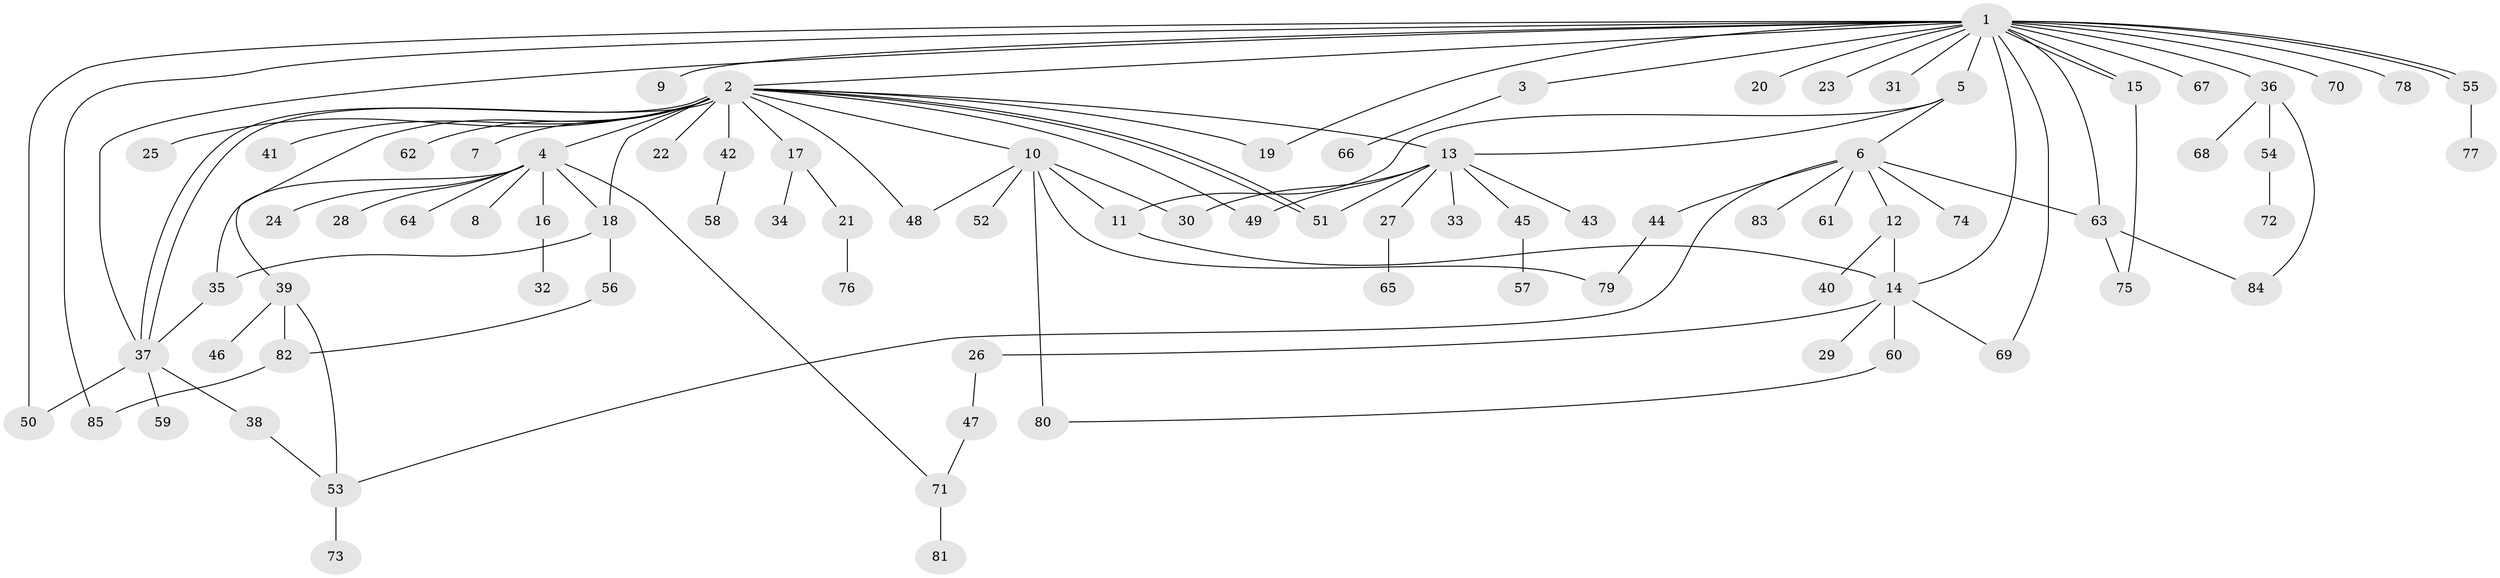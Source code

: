 // coarse degree distribution, {20: 0.015873015873015872, 17: 0.015873015873015872, 2: 0.20634920634920634, 8: 0.015873015873015872, 5: 0.015873015873015872, 10: 0.015873015873015872, 1: 0.5238095238095238, 6: 0.015873015873015872, 3: 0.09523809523809523, 9: 0.015873015873015872, 7: 0.031746031746031744, 4: 0.031746031746031744}
// Generated by graph-tools (version 1.1) at 2025/23/03/03/25 07:23:48]
// undirected, 85 vertices, 113 edges
graph export_dot {
graph [start="1"]
  node [color=gray90,style=filled];
  1;
  2;
  3;
  4;
  5;
  6;
  7;
  8;
  9;
  10;
  11;
  12;
  13;
  14;
  15;
  16;
  17;
  18;
  19;
  20;
  21;
  22;
  23;
  24;
  25;
  26;
  27;
  28;
  29;
  30;
  31;
  32;
  33;
  34;
  35;
  36;
  37;
  38;
  39;
  40;
  41;
  42;
  43;
  44;
  45;
  46;
  47;
  48;
  49;
  50;
  51;
  52;
  53;
  54;
  55;
  56;
  57;
  58;
  59;
  60;
  61;
  62;
  63;
  64;
  65;
  66;
  67;
  68;
  69;
  70;
  71;
  72;
  73;
  74;
  75;
  76;
  77;
  78;
  79;
  80;
  81;
  82;
  83;
  84;
  85;
  1 -- 2;
  1 -- 3;
  1 -- 5;
  1 -- 9;
  1 -- 14;
  1 -- 15;
  1 -- 15;
  1 -- 19;
  1 -- 20;
  1 -- 23;
  1 -- 31;
  1 -- 36;
  1 -- 37;
  1 -- 50;
  1 -- 55;
  1 -- 55;
  1 -- 63;
  1 -- 67;
  1 -- 69;
  1 -- 70;
  1 -- 78;
  1 -- 85;
  2 -- 4;
  2 -- 7;
  2 -- 10;
  2 -- 13;
  2 -- 17;
  2 -- 18;
  2 -- 19;
  2 -- 22;
  2 -- 25;
  2 -- 37;
  2 -- 37;
  2 -- 39;
  2 -- 41;
  2 -- 42;
  2 -- 48;
  2 -- 49;
  2 -- 51;
  2 -- 51;
  2 -- 62;
  3 -- 66;
  4 -- 8;
  4 -- 16;
  4 -- 18;
  4 -- 24;
  4 -- 28;
  4 -- 35;
  4 -- 64;
  4 -- 71;
  5 -- 6;
  5 -- 11;
  5 -- 13;
  6 -- 12;
  6 -- 44;
  6 -- 53;
  6 -- 61;
  6 -- 63;
  6 -- 74;
  6 -- 83;
  10 -- 11;
  10 -- 30;
  10 -- 48;
  10 -- 52;
  10 -- 79;
  10 -- 80;
  11 -- 14;
  12 -- 14;
  12 -- 40;
  13 -- 27;
  13 -- 30;
  13 -- 33;
  13 -- 43;
  13 -- 45;
  13 -- 49;
  13 -- 51;
  14 -- 26;
  14 -- 29;
  14 -- 60;
  14 -- 69;
  15 -- 75;
  16 -- 32;
  17 -- 21;
  17 -- 34;
  18 -- 35;
  18 -- 56;
  21 -- 76;
  26 -- 47;
  27 -- 65;
  35 -- 37;
  36 -- 54;
  36 -- 68;
  36 -- 84;
  37 -- 38;
  37 -- 50;
  37 -- 59;
  38 -- 53;
  39 -- 46;
  39 -- 53;
  39 -- 82;
  42 -- 58;
  44 -- 79;
  45 -- 57;
  47 -- 71;
  53 -- 73;
  54 -- 72;
  55 -- 77;
  56 -- 82;
  60 -- 80;
  63 -- 75;
  63 -- 84;
  71 -- 81;
  82 -- 85;
}
